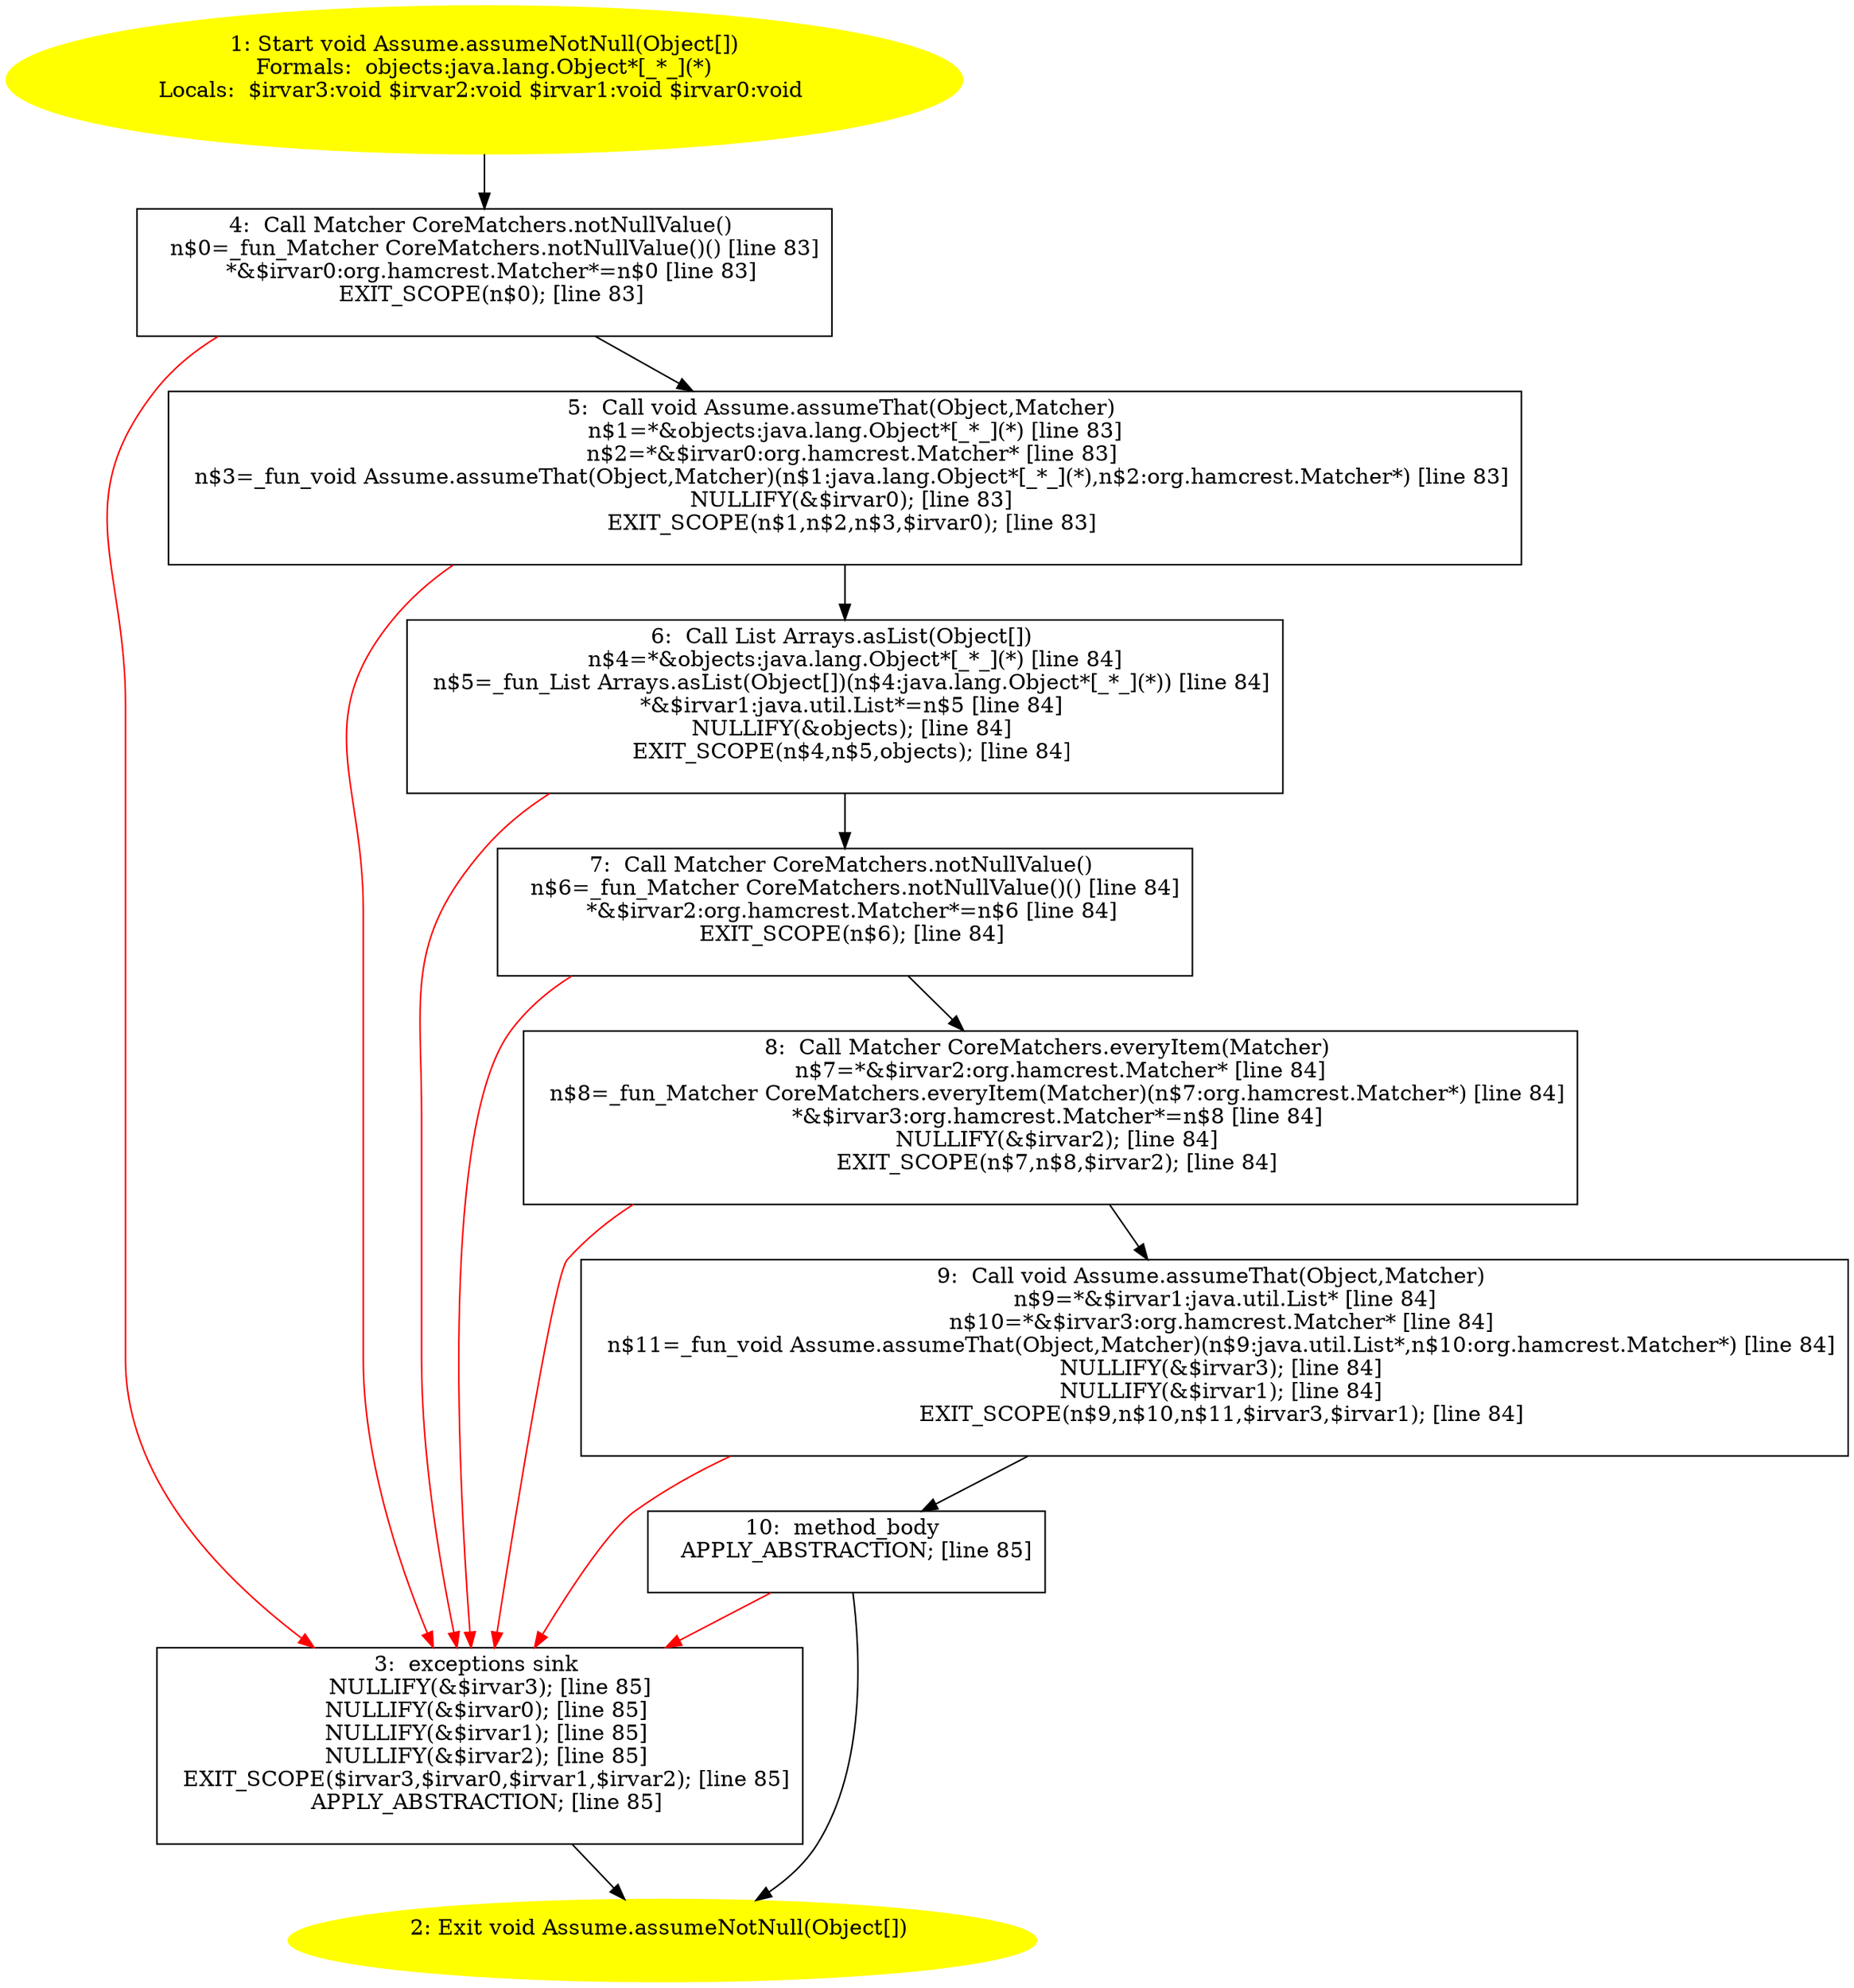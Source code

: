 /* @generated */
digraph cfg {
"org.junit.Assume.assumeNotNull(java.lang.Object[]):void.83f5fb57cbab6aa292573fa7bca1de84_1" [label="1: Start void Assume.assumeNotNull(Object[])\nFormals:  objects:java.lang.Object*[_*_](*)\nLocals:  $irvar3:void $irvar2:void $irvar1:void $irvar0:void \n  " color=yellow style=filled]
	

	 "org.junit.Assume.assumeNotNull(java.lang.Object[]):void.83f5fb57cbab6aa292573fa7bca1de84_1" -> "org.junit.Assume.assumeNotNull(java.lang.Object[]):void.83f5fb57cbab6aa292573fa7bca1de84_4" ;
"org.junit.Assume.assumeNotNull(java.lang.Object[]):void.83f5fb57cbab6aa292573fa7bca1de84_2" [label="2: Exit void Assume.assumeNotNull(Object[]) \n  " color=yellow style=filled]
	

"org.junit.Assume.assumeNotNull(java.lang.Object[]):void.83f5fb57cbab6aa292573fa7bca1de84_3" [label="3:  exceptions sink \n   NULLIFY(&$irvar3); [line 85]\n  NULLIFY(&$irvar0); [line 85]\n  NULLIFY(&$irvar1); [line 85]\n  NULLIFY(&$irvar2); [line 85]\n  EXIT_SCOPE($irvar3,$irvar0,$irvar1,$irvar2); [line 85]\n  APPLY_ABSTRACTION; [line 85]\n " shape="box"]
	

	 "org.junit.Assume.assumeNotNull(java.lang.Object[]):void.83f5fb57cbab6aa292573fa7bca1de84_3" -> "org.junit.Assume.assumeNotNull(java.lang.Object[]):void.83f5fb57cbab6aa292573fa7bca1de84_2" ;
"org.junit.Assume.assumeNotNull(java.lang.Object[]):void.83f5fb57cbab6aa292573fa7bca1de84_4" [label="4:  Call Matcher CoreMatchers.notNullValue() \n   n$0=_fun_Matcher CoreMatchers.notNullValue()() [line 83]\n  *&$irvar0:org.hamcrest.Matcher*=n$0 [line 83]\n  EXIT_SCOPE(n$0); [line 83]\n " shape="box"]
	

	 "org.junit.Assume.assumeNotNull(java.lang.Object[]):void.83f5fb57cbab6aa292573fa7bca1de84_4" -> "org.junit.Assume.assumeNotNull(java.lang.Object[]):void.83f5fb57cbab6aa292573fa7bca1de84_5" ;
	 "org.junit.Assume.assumeNotNull(java.lang.Object[]):void.83f5fb57cbab6aa292573fa7bca1de84_4" -> "org.junit.Assume.assumeNotNull(java.lang.Object[]):void.83f5fb57cbab6aa292573fa7bca1de84_3" [color="red" ];
"org.junit.Assume.assumeNotNull(java.lang.Object[]):void.83f5fb57cbab6aa292573fa7bca1de84_5" [label="5:  Call void Assume.assumeThat(Object,Matcher) \n   n$1=*&objects:java.lang.Object*[_*_](*) [line 83]\n  n$2=*&$irvar0:org.hamcrest.Matcher* [line 83]\n  n$3=_fun_void Assume.assumeThat(Object,Matcher)(n$1:java.lang.Object*[_*_](*),n$2:org.hamcrest.Matcher*) [line 83]\n  NULLIFY(&$irvar0); [line 83]\n  EXIT_SCOPE(n$1,n$2,n$3,$irvar0); [line 83]\n " shape="box"]
	

	 "org.junit.Assume.assumeNotNull(java.lang.Object[]):void.83f5fb57cbab6aa292573fa7bca1de84_5" -> "org.junit.Assume.assumeNotNull(java.lang.Object[]):void.83f5fb57cbab6aa292573fa7bca1de84_6" ;
	 "org.junit.Assume.assumeNotNull(java.lang.Object[]):void.83f5fb57cbab6aa292573fa7bca1de84_5" -> "org.junit.Assume.assumeNotNull(java.lang.Object[]):void.83f5fb57cbab6aa292573fa7bca1de84_3" [color="red" ];
"org.junit.Assume.assumeNotNull(java.lang.Object[]):void.83f5fb57cbab6aa292573fa7bca1de84_6" [label="6:  Call List Arrays.asList(Object[]) \n   n$4=*&objects:java.lang.Object*[_*_](*) [line 84]\n  n$5=_fun_List Arrays.asList(Object[])(n$4:java.lang.Object*[_*_](*)) [line 84]\n  *&$irvar1:java.util.List*=n$5 [line 84]\n  NULLIFY(&objects); [line 84]\n  EXIT_SCOPE(n$4,n$5,objects); [line 84]\n " shape="box"]
	

	 "org.junit.Assume.assumeNotNull(java.lang.Object[]):void.83f5fb57cbab6aa292573fa7bca1de84_6" -> "org.junit.Assume.assumeNotNull(java.lang.Object[]):void.83f5fb57cbab6aa292573fa7bca1de84_7" ;
	 "org.junit.Assume.assumeNotNull(java.lang.Object[]):void.83f5fb57cbab6aa292573fa7bca1de84_6" -> "org.junit.Assume.assumeNotNull(java.lang.Object[]):void.83f5fb57cbab6aa292573fa7bca1de84_3" [color="red" ];
"org.junit.Assume.assumeNotNull(java.lang.Object[]):void.83f5fb57cbab6aa292573fa7bca1de84_7" [label="7:  Call Matcher CoreMatchers.notNullValue() \n   n$6=_fun_Matcher CoreMatchers.notNullValue()() [line 84]\n  *&$irvar2:org.hamcrest.Matcher*=n$6 [line 84]\n  EXIT_SCOPE(n$6); [line 84]\n " shape="box"]
	

	 "org.junit.Assume.assumeNotNull(java.lang.Object[]):void.83f5fb57cbab6aa292573fa7bca1de84_7" -> "org.junit.Assume.assumeNotNull(java.lang.Object[]):void.83f5fb57cbab6aa292573fa7bca1de84_8" ;
	 "org.junit.Assume.assumeNotNull(java.lang.Object[]):void.83f5fb57cbab6aa292573fa7bca1de84_7" -> "org.junit.Assume.assumeNotNull(java.lang.Object[]):void.83f5fb57cbab6aa292573fa7bca1de84_3" [color="red" ];
"org.junit.Assume.assumeNotNull(java.lang.Object[]):void.83f5fb57cbab6aa292573fa7bca1de84_8" [label="8:  Call Matcher CoreMatchers.everyItem(Matcher) \n   n$7=*&$irvar2:org.hamcrest.Matcher* [line 84]\n  n$8=_fun_Matcher CoreMatchers.everyItem(Matcher)(n$7:org.hamcrest.Matcher*) [line 84]\n  *&$irvar3:org.hamcrest.Matcher*=n$8 [line 84]\n  NULLIFY(&$irvar2); [line 84]\n  EXIT_SCOPE(n$7,n$8,$irvar2); [line 84]\n " shape="box"]
	

	 "org.junit.Assume.assumeNotNull(java.lang.Object[]):void.83f5fb57cbab6aa292573fa7bca1de84_8" -> "org.junit.Assume.assumeNotNull(java.lang.Object[]):void.83f5fb57cbab6aa292573fa7bca1de84_9" ;
	 "org.junit.Assume.assumeNotNull(java.lang.Object[]):void.83f5fb57cbab6aa292573fa7bca1de84_8" -> "org.junit.Assume.assumeNotNull(java.lang.Object[]):void.83f5fb57cbab6aa292573fa7bca1de84_3" [color="red" ];
"org.junit.Assume.assumeNotNull(java.lang.Object[]):void.83f5fb57cbab6aa292573fa7bca1de84_9" [label="9:  Call void Assume.assumeThat(Object,Matcher) \n   n$9=*&$irvar1:java.util.List* [line 84]\n  n$10=*&$irvar3:org.hamcrest.Matcher* [line 84]\n  n$11=_fun_void Assume.assumeThat(Object,Matcher)(n$9:java.util.List*,n$10:org.hamcrest.Matcher*) [line 84]\n  NULLIFY(&$irvar3); [line 84]\n  NULLIFY(&$irvar1); [line 84]\n  EXIT_SCOPE(n$9,n$10,n$11,$irvar3,$irvar1); [line 84]\n " shape="box"]
	

	 "org.junit.Assume.assumeNotNull(java.lang.Object[]):void.83f5fb57cbab6aa292573fa7bca1de84_9" -> "org.junit.Assume.assumeNotNull(java.lang.Object[]):void.83f5fb57cbab6aa292573fa7bca1de84_10" ;
	 "org.junit.Assume.assumeNotNull(java.lang.Object[]):void.83f5fb57cbab6aa292573fa7bca1de84_9" -> "org.junit.Assume.assumeNotNull(java.lang.Object[]):void.83f5fb57cbab6aa292573fa7bca1de84_3" [color="red" ];
"org.junit.Assume.assumeNotNull(java.lang.Object[]):void.83f5fb57cbab6aa292573fa7bca1de84_10" [label="10:  method_body \n   APPLY_ABSTRACTION; [line 85]\n " shape="box"]
	

	 "org.junit.Assume.assumeNotNull(java.lang.Object[]):void.83f5fb57cbab6aa292573fa7bca1de84_10" -> "org.junit.Assume.assumeNotNull(java.lang.Object[]):void.83f5fb57cbab6aa292573fa7bca1de84_2" ;
	 "org.junit.Assume.assumeNotNull(java.lang.Object[]):void.83f5fb57cbab6aa292573fa7bca1de84_10" -> "org.junit.Assume.assumeNotNull(java.lang.Object[]):void.83f5fb57cbab6aa292573fa7bca1de84_3" [color="red" ];
}
